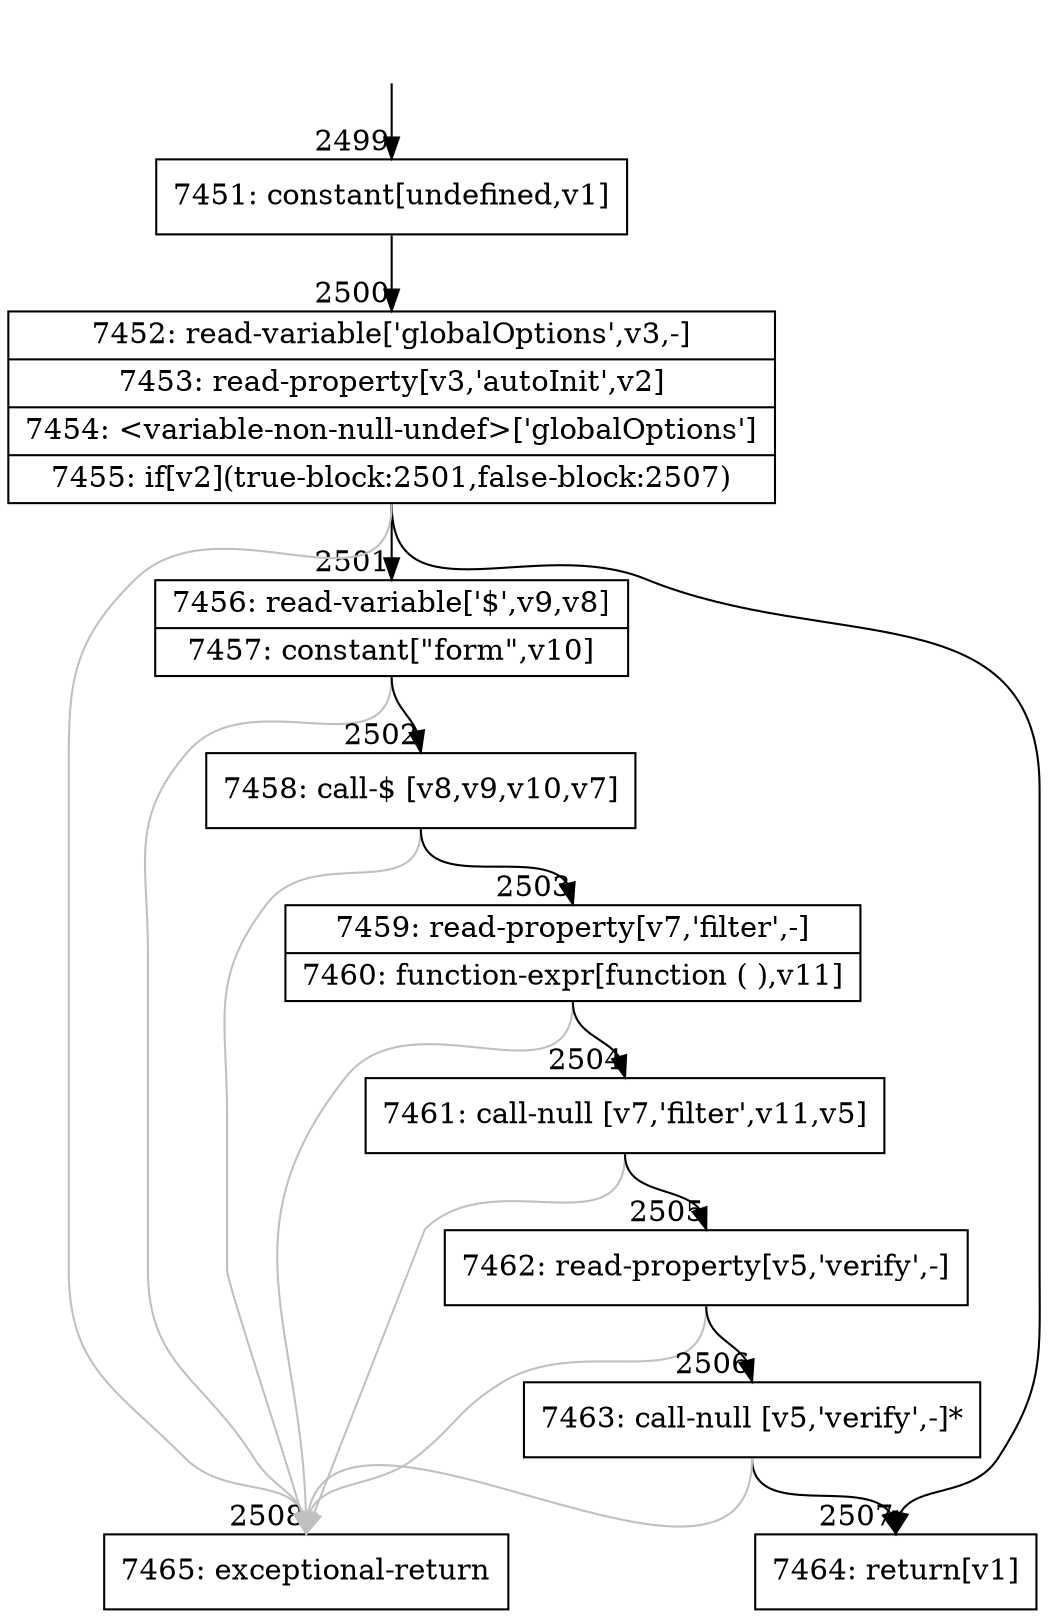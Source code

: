 digraph {
rankdir="TD"
BB_entry197[shape=none,label=""];
BB_entry197 -> BB2499 [tailport=s, headport=n, headlabel="    2499"]
BB2499 [shape=record label="{7451: constant[undefined,v1]}" ] 
BB2499 -> BB2500 [tailport=s, headport=n, headlabel="      2500"]
BB2500 [shape=record label="{7452: read-variable['globalOptions',v3,-]|7453: read-property[v3,'autoInit',v2]|7454: \<variable-non-null-undef\>['globalOptions']|7455: if[v2](true-block:2501,false-block:2507)}" ] 
BB2500 -> BB2501 [tailport=s, headport=n, headlabel="      2501"]
BB2500 -> BB2507 [tailport=s, headport=n, headlabel="      2507"]
BB2500 -> BB2508 [tailport=s, headport=n, color=gray, headlabel="      2508"]
BB2501 [shape=record label="{7456: read-variable['$',v9,v8]|7457: constant[\"form\",v10]}" ] 
BB2501 -> BB2502 [tailport=s, headport=n, headlabel="      2502"]
BB2501 -> BB2508 [tailport=s, headport=n, color=gray]
BB2502 [shape=record label="{7458: call-$ [v8,v9,v10,v7]}" ] 
BB2502 -> BB2503 [tailport=s, headport=n, headlabel="      2503"]
BB2502 -> BB2508 [tailport=s, headport=n, color=gray]
BB2503 [shape=record label="{7459: read-property[v7,'filter',-]|7460: function-expr[function ( ),v11]}" ] 
BB2503 -> BB2504 [tailport=s, headport=n, headlabel="      2504"]
BB2503 -> BB2508 [tailport=s, headport=n, color=gray]
BB2504 [shape=record label="{7461: call-null [v7,'filter',v11,v5]}" ] 
BB2504 -> BB2505 [tailport=s, headport=n, headlabel="      2505"]
BB2504 -> BB2508 [tailport=s, headport=n, color=gray]
BB2505 [shape=record label="{7462: read-property[v5,'verify',-]}" ] 
BB2505 -> BB2506 [tailport=s, headport=n, headlabel="      2506"]
BB2505 -> BB2508 [tailport=s, headport=n, color=gray]
BB2506 [shape=record label="{7463: call-null [v5,'verify',-]*}" ] 
BB2506 -> BB2507 [tailport=s, headport=n]
BB2506 -> BB2508 [tailport=s, headport=n, color=gray]
BB2507 [shape=record label="{7464: return[v1]}" ] 
BB2508 [shape=record label="{7465: exceptional-return}" ] 
//#$~ 2274
}
